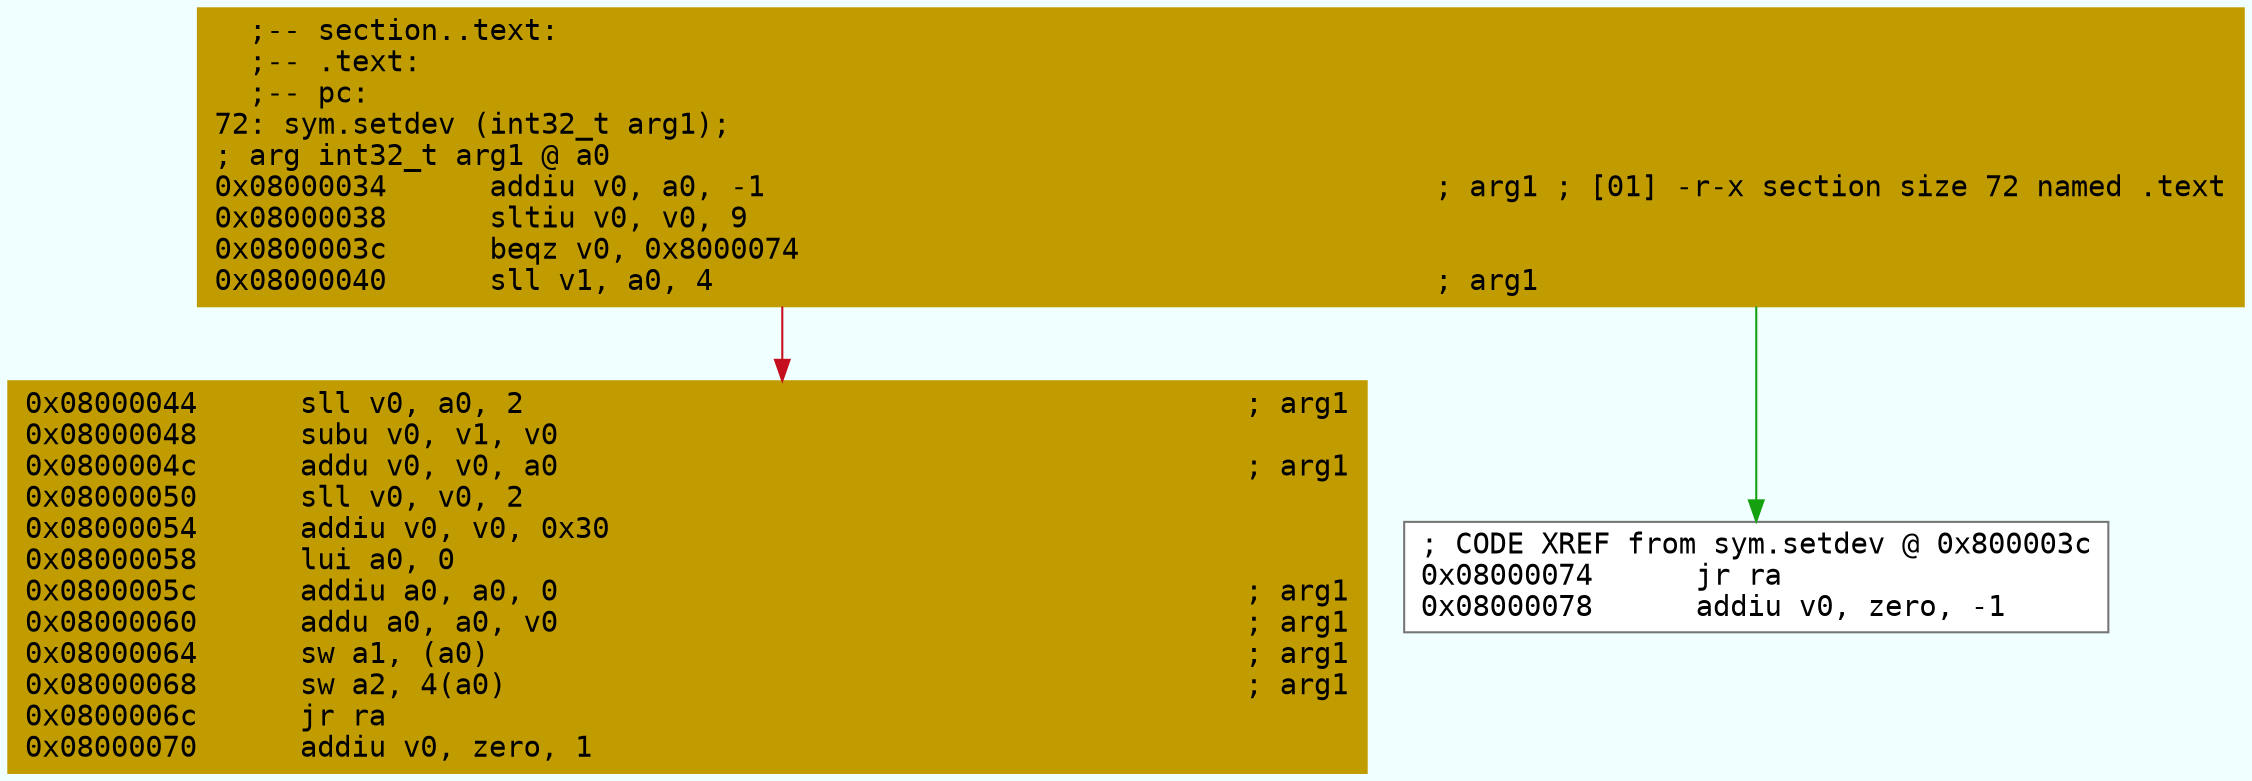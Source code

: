 digraph code {
	graph [bgcolor=azure fontsize=8 fontname="Courier" splines="ortho"];
	node [fillcolor=gray style=filled shape=box];
	edge [arrowhead="normal"];
	"0x08000034" [URL="sym.setdev/0x08000034", fillcolor="#c19c00",color="#c19c00", fontname="Courier",label="  ;-- section..text:\l  ;-- .text:\l  ;-- pc:\l72: sym.setdev (int32_t arg1);\l; arg int32_t arg1 @ a0\l0x08000034      addiu v0, a0, -1                                       ; arg1 ; [01] -r-x section size 72 named .text\l0x08000038      sltiu v0, v0, 9\l0x0800003c      beqz v0, 0x8000074\l0x08000040      sll v1, a0, 4                                          ; arg1\l"]
	"0x08000044" [URL="sym.setdev/0x08000044", fillcolor="#c19c00",color="#c19c00", fontname="Courier",label="0x08000044      sll v0, a0, 2                                          ; arg1\l0x08000048      subu v0, v1, v0\l0x0800004c      addu v0, v0, a0                                        ; arg1\l0x08000050      sll v0, v0, 2\l0x08000054      addiu v0, v0, 0x30\l0x08000058      lui a0, 0\l0x0800005c      addiu a0, a0, 0                                        ; arg1\l0x08000060      addu a0, a0, v0                                        ; arg1\l0x08000064      sw a1, (a0)                                            ; arg1\l0x08000068      sw a2, 4(a0)                                           ; arg1\l0x0800006c      jr ra\l0x08000070      addiu v0, zero, 1\l"]
	"0x08000074" [URL="sym.setdev/0x08000074", fillcolor="white",color="#767676", fontname="Courier",label="; CODE XREF from sym.setdev @ 0x800003c\l0x08000074      jr ra\l0x08000078      addiu v0, zero, -1\l"]
        "0x08000034" -> "0x08000074" [color="#13a10e"];
        "0x08000034" -> "0x08000044" [color="#c50f1f"];
}
